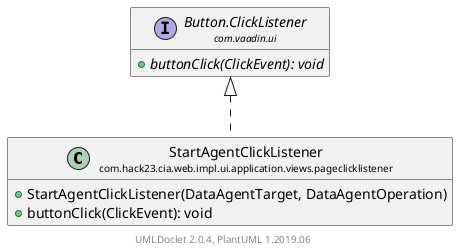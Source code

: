 @startuml
    set namespaceSeparator none
    hide empty fields
    hide empty methods

    class "<size:14>StartAgentClickListener\n<size:10>com.hack23.cia.web.impl.ui.application.views.pageclicklistener" as com.hack23.cia.web.impl.ui.application.views.pageclicklistener.StartAgentClickListener [[StartAgentClickListener.html]] {
        +StartAgentClickListener(DataAgentTarget, DataAgentOperation)
        +buttonClick(ClickEvent): void
    }

    interface "<size:14>Button.ClickListener\n<size:10>com.vaadin.ui" as com.vaadin.ui.Button.ClickListener {
        {abstract} +buttonClick(ClickEvent): void
    }

    com.vaadin.ui.Button.ClickListener <|.. com.hack23.cia.web.impl.ui.application.views.pageclicklistener.StartAgentClickListener

    center footer UMLDoclet 2.0.4, PlantUML 1.2019.06
@enduml
